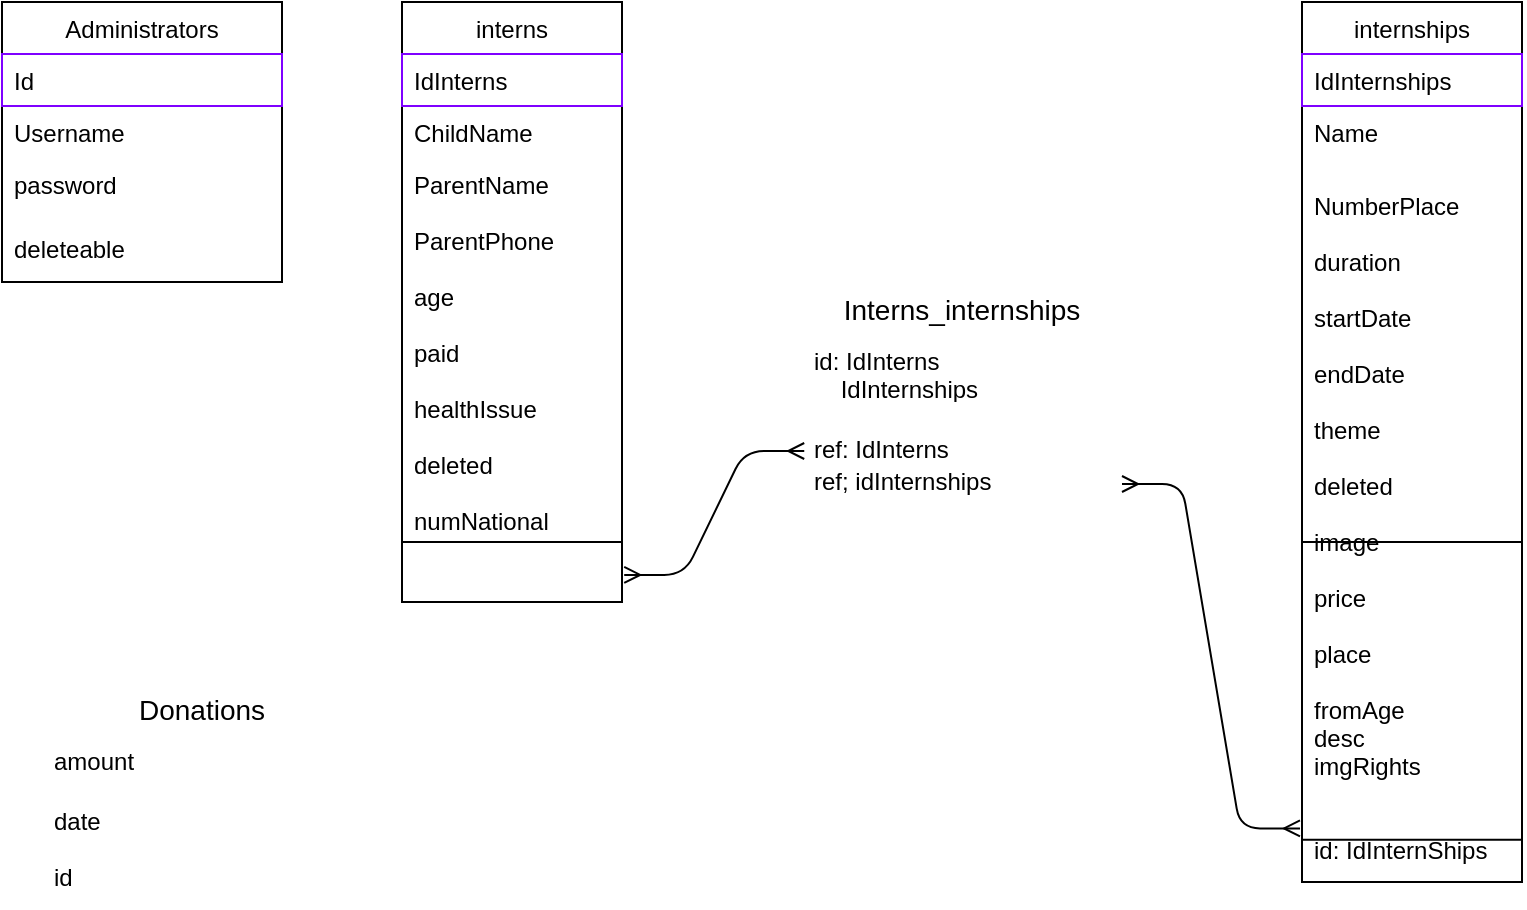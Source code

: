<mxfile>
    <diagram id="oOKlm0gHAQrSNd7hMj7V" name="Page-1">
        <mxGraphModel dx="1615" dy="405" grid="1" gridSize="10" guides="1" tooltips="1" connect="1" arrows="1" fold="1" page="1" pageScale="1" pageWidth="1169" pageHeight="827" math="0" shadow="0">
            <root>
                <mxCell id="0"/>
                <mxCell id="1" parent="0"/>
                <mxCell id="2" value="Administrators" style="swimlane;fontStyle=0;childLayout=stackLayout;horizontal=1;startSize=26;fillColor=none;horizontalStack=0;resizeParent=1;resizeParentMax=0;resizeLast=0;collapsible=1;marginBottom=0;" parent="1" vertex="1">
                    <mxGeometry x="-1160" y="40" width="140" height="140" as="geometry"/>
                </mxCell>
                <mxCell id="3" value="Id" style="text;strokeColor=#7F00FF;fillColor=none;align=left;verticalAlign=top;spacingLeft=4;spacingRight=4;overflow=hidden;rotatable=0;points=[[0,0.5],[1,0.5]];portConstraint=eastwest;" parent="2" vertex="1">
                    <mxGeometry y="26" width="140" height="26" as="geometry"/>
                </mxCell>
                <mxCell id="4" value="Username" style="text;strokeColor=none;fillColor=none;align=left;verticalAlign=top;spacingLeft=4;spacingRight=4;overflow=hidden;rotatable=0;points=[[0,0.5],[1,0.5]];portConstraint=eastwest;" parent="2" vertex="1">
                    <mxGeometry y="52" width="140" height="26" as="geometry"/>
                </mxCell>
                <mxCell id="5" value="password" style="text;strokeColor=none;fillColor=none;align=left;verticalAlign=top;spacingLeft=4;spacingRight=4;overflow=hidden;rotatable=0;points=[[0,0.5],[1,0.5]];portConstraint=eastwest;" parent="2" vertex="1">
                    <mxGeometry y="78" width="140" height="32" as="geometry"/>
                </mxCell>
                <mxCell id="7" value="deleteable" style="text;strokeColor=none;fillColor=none;align=left;verticalAlign=top;spacingLeft=4;spacingRight=4;overflow=hidden;rotatable=0;points=[[0,0.5],[1,0.5]];portConstraint=eastwest;" parent="2" vertex="1">
                    <mxGeometry y="110" width="140" height="30" as="geometry"/>
                </mxCell>
                <mxCell id="8" value="interns" style="swimlane;fontStyle=0;childLayout=stackLayout;horizontal=1;startSize=26;fillColor=none;horizontalStack=0;resizeParent=1;resizeParentMax=0;resizeLast=0;collapsible=1;marginBottom=0;" parent="1" vertex="1">
                    <mxGeometry x="-960" y="40" width="110" height="300" as="geometry"/>
                </mxCell>
                <mxCell id="9" value="IdInterns" style="text;strokeColor=#7F00FF;fillColor=none;align=left;verticalAlign=top;spacingLeft=4;spacingRight=4;overflow=hidden;rotatable=0;points=[[0,0.5],[1,0.5]];portConstraint=eastwest;" parent="8" vertex="1">
                    <mxGeometry y="26" width="110" height="26" as="geometry"/>
                </mxCell>
                <mxCell id="10" value="ChildName" style="text;strokeColor=none;fillColor=none;align=left;verticalAlign=top;spacingLeft=4;spacingRight=4;overflow=hidden;rotatable=0;points=[[0,0.5],[1,0.5]];portConstraint=eastwest;" parent="8" vertex="1">
                    <mxGeometry y="52" width="110" height="26" as="geometry"/>
                </mxCell>
                <mxCell id="11" value="ParentName&#10;&#10;ParentPhone&#10;&#10;age&#10;&#10;paid&#10;&#10;healthIssue&#10;&#10;deleted&#10;&#10;numNational &#10;&#10;&#10;&#10;id: IdInterns" style="text;strokeColor=none;fillColor=none;align=left;verticalAlign=top;spacingLeft=4;spacingRight=4;overflow=hidden;rotatable=0;points=[[0,0.5],[1,0.5]];portConstraint=eastwest;" parent="8" vertex="1">
                    <mxGeometry y="78" width="110" height="222" as="geometry"/>
                </mxCell>
                <mxCell id="14" value="" style="endArrow=none;html=1;rounded=0;" parent="8" edge="1">
                    <mxGeometry relative="1" as="geometry">
                        <mxPoint y="270" as="sourcePoint"/>
                        <mxPoint x="110" y="270" as="targetPoint"/>
                    </mxGeometry>
                </mxCell>
                <mxCell id="15" value="internships" style="swimlane;fontStyle=0;childLayout=stackLayout;horizontal=1;startSize=26;fillColor=none;horizontalStack=0;resizeParent=1;resizeParentMax=0;resizeLast=0;collapsible=1;marginBottom=0;" parent="1" vertex="1">
                    <mxGeometry x="-510" y="40" width="110" height="440" as="geometry"/>
                </mxCell>
                <mxCell id="16" value="IdInternships" style="text;strokeColor=#7F00FF;fillColor=none;align=left;verticalAlign=top;spacingLeft=4;spacingRight=4;overflow=hidden;rotatable=0;points=[[0,0.5],[1,0.5]];portConstraint=eastwest;" parent="15" vertex="1">
                    <mxGeometry y="26" width="110" height="26" as="geometry"/>
                </mxCell>
                <mxCell id="19" value="" style="endArrow=none;html=1;rounded=0;" parent="15" edge="1">
                    <mxGeometry relative="1" as="geometry">
                        <mxPoint y="270" as="sourcePoint"/>
                        <mxPoint x="110" y="270" as="targetPoint"/>
                    </mxGeometry>
                </mxCell>
                <mxCell id="20" value="" style="group" parent="15" vertex="1" connectable="0">
                    <mxGeometry y="52" width="110" height="388" as="geometry"/>
                </mxCell>
                <mxCell id="17" value="Name" style="text;strokeColor=none;fillColor=none;align=left;verticalAlign=top;spacingLeft=4;spacingRight=4;overflow=hidden;rotatable=0;points=[[0,0.5],[1,0.5]];portConstraint=eastwest;" parent="20" vertex="1">
                    <mxGeometry width="110" height="40.677" as="geometry"/>
                </mxCell>
                <mxCell id="18" value="NumberPlace&#10;&#10;duration&#10;&#10;startDate&#10;&#10;endDate&#10;&#10;theme&#10;&#10;deleted &#10;&#10;image&#10;&#10;price&#10;&#10;place&#10;&#10;fromAge&#10;desc&#10;imgRights&#10;&#10;&#10;id: IdInternShips" style="text;strokeColor=none;fillColor=none;align=left;verticalAlign=top;spacingLeft=4;spacingRight=4;overflow=hidden;rotatable=0;points=[[0,0.5],[1,0.5]];portConstraint=eastwest;" parent="20" vertex="1">
                    <mxGeometry y="36.459" width="110" height="347.323" as="geometry"/>
                </mxCell>
                <mxCell id="21" value="" style="endArrow=none;html=1;rounded=0;" parent="20" edge="1">
                    <mxGeometry relative="1" as="geometry">
                        <mxPoint y="366.915" as="sourcePoint"/>
                        <mxPoint x="110" y="366.915" as="targetPoint"/>
                    </mxGeometry>
                </mxCell>
                <mxCell id="26" value="Donations" style="swimlane;fontStyle=0;childLayout=stackLayout;horizontal=1;startSize=26;horizontalStack=0;resizeParent=1;resizeParentMax=0;resizeLast=0;collapsible=1;marginBottom=0;align=center;fontSize=14;strokeColor=#FFFFFF;" parent="1" vertex="1">
                    <mxGeometry x="-1140" y="380" width="160" height="110" as="geometry"/>
                </mxCell>
                <mxCell id="27" value="amount" style="text;strokeColor=none;fillColor=none;spacingLeft=4;spacingRight=4;overflow=hidden;rotatable=0;points=[[0,0.5],[1,0.5]];portConstraint=eastwest;fontSize=12;" parent="26" vertex="1">
                    <mxGeometry y="26" width="160" height="30" as="geometry"/>
                </mxCell>
                <mxCell id="28" value="date&#10;&#10;id" style="text;strokeColor=none;fillColor=none;spacingLeft=4;spacingRight=4;overflow=hidden;rotatable=0;points=[[0,0.5],[1,0.5]];portConstraint=eastwest;fontSize=12;" parent="26" vertex="1">
                    <mxGeometry y="56" width="160" height="54" as="geometry"/>
                </mxCell>
                <mxCell id="30" value="Interns_internships" style="swimlane;fontStyle=0;childLayout=stackLayout;horizontal=1;startSize=26;horizontalStack=0;resizeParent=1;resizeParentMax=0;resizeLast=0;collapsible=1;marginBottom=0;align=center;fontSize=14;strokeColor=#FFFFFF;" parent="1" vertex="1">
                    <mxGeometry x="-760" y="180" width="160" height="116" as="geometry"/>
                </mxCell>
                <mxCell id="31" value="id: IdInterns&#10;    IdInternships" style="text;strokeColor=none;fillColor=none;spacingLeft=4;spacingRight=4;overflow=hidden;rotatable=0;points=[[0,0.5],[1,0.5]];portConstraint=eastwest;fontSize=12;" parent="30" vertex="1">
                    <mxGeometry y="26" width="160" height="30" as="geometry"/>
                </mxCell>
                <mxCell id="32" value="&#10;ref: IdInterns" style="text;strokeColor=none;fillColor=none;spacingLeft=4;spacingRight=4;overflow=hidden;rotatable=0;points=[[0,0.5],[1,0.5]];portConstraint=eastwest;fontSize=12;" parent="30" vertex="1">
                    <mxGeometry y="56" width="160" height="30" as="geometry"/>
                </mxCell>
                <mxCell id="33" value="ref; idInternships" style="text;strokeColor=none;fillColor=none;spacingLeft=4;spacingRight=4;overflow=hidden;rotatable=0;points=[[0,0.5],[1,0.5]];portConstraint=eastwest;fontSize=12;" parent="30" vertex="1">
                    <mxGeometry y="86" width="160" height="30" as="geometry"/>
                </mxCell>
                <mxCell id="34" value="" style="edgeStyle=entityRelationEdgeStyle;fontSize=12;html=1;endArrow=ERmany;startArrow=ERmany;exitX=1.01;exitY=0.939;exitDx=0;exitDy=0;exitPerimeter=0;entryX=0.007;entryY=-0.05;entryDx=0;entryDy=0;entryPerimeter=0;" parent="1" source="11" target="33" edge="1">
                    <mxGeometry width="100" height="100" relative="1" as="geometry">
                        <mxPoint x="-740" y="330" as="sourcePoint"/>
                        <mxPoint x="-640" y="230" as="targetPoint"/>
                    </mxGeometry>
                </mxCell>
                <mxCell id="35" value="" style="edgeStyle=entityRelationEdgeStyle;fontSize=12;html=1;endArrow=ERmany;startArrow=ERmany;entryX=-0.009;entryY=0.935;entryDx=0;entryDy=0;entryPerimeter=0;exitX=1;exitY=0.5;exitDx=0;exitDy=0;" parent="1" source="33" target="18" edge="1">
                    <mxGeometry width="100" height="100" relative="1" as="geometry">
                        <mxPoint x="-740" y="330" as="sourcePoint"/>
                        <mxPoint x="-640" y="230" as="targetPoint"/>
                    </mxGeometry>
                </mxCell>
            </root>
        </mxGraphModel>
    </diagram>
</mxfile>